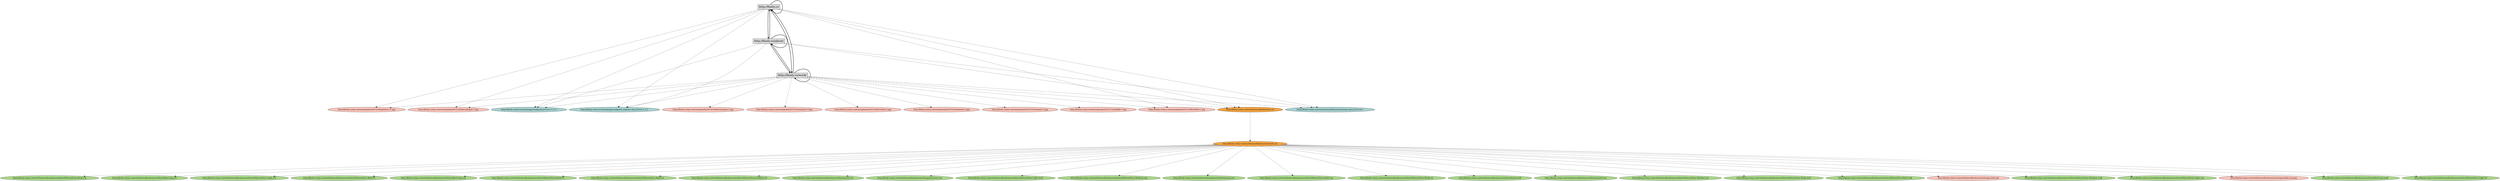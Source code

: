 digraph G {
	ranksep=3;
	ratio=auto;
	httpfinelyco->httpfinelycoabout[ style=bold ];
	httpfinelyco->httpfinelyco[ style=bold ];
	httpfinelyco->httpfinelycowork[ style=bold ];
	httpfinelyco->httpfinelycowpincludesjsjqueryjqueryjsver1113[ style=dashed ];
	httpfinelyco->httpfinelycowpincludesjsjqueryjquerymigrateminjsver121[ style=dashed ];
	httpfinelyco->httpfinelycowpcontentuploads201510ambient11jpg[ style=dashed ];
	httpfinelyco->httpfinelycowpcontentuploads201510dottedpaper1jpg[ style=dashed ];
	httpfinelyco->httpfinelycowpcontentuploads201510frostbite1jpg[ style=dashed ];
	httpfinelyco->httpfinelycowpcontentthemesfinelyassetsmainminjsver01[ style=dashed ];
	httpfinelyco->httpfinelycowpcontentthemesfinelystylecss[ style=dashed ];
	httpfinelycoabout->httpfinelyco[ style=bold ];
	httpfinelycoabout->httpfinelycowork[ style=bold ];
	httpfinelycoabout->httpfinelycoabout[ style=bold ];
	httpfinelycoabout->httpfinelycowpincludesjsjqueryjquerymigrateminjsver121[ style=dashed ];
	httpfinelycoabout->httpfinelycowpcontentthemesfinelyassetsmainminjsver01[ style=dashed ];
	httpfinelycoabout->httpfinelycowpcontentthemesfinelystylecss[ style=dashed ];
	httpfinelycoabout->httpfinelycowpincludesjsjqueryjqueryjsver1113[ style=dashed ];
	httpfinelycowork->httpfinelycowork[ style=bold ];
	httpfinelycowork->httpfinelycoabout[ style=bold ];
	httpfinelycowork->httpfinelyco[ style=bold ];
	httpfinelycowork->httpfinelycowpcontentuploads201510ambient2jpg[ style=dashed ];
	httpfinelycowork->httpfinelycowpcontentuploads201510ambient3jpg[ style=dashed ];
	httpfinelycowork->httpfinelycowpcontentuploads201511tindddle1jpg[ style=dashed ];
	httpfinelycowork->httpfinelycowpcontentuploads201510dottedpaper1jpg[ style=dashed ];
	httpfinelycowork->httpfinelycowpcontentuploads201510ambient11jpg[ style=dashed ];
	httpfinelycowork->httpfinelycowpcontentuploads201510frostbite1jpg[ style=dashed ];
	httpfinelycowork->httpfinelycowpcontentthemesfinelyassetsmainminjsver01[ style=dashed ];
	httpfinelycowork->httpfinelycowpincludesjsjqueryjqueryjsver1113[ style=dashed ];
	httpfinelycowork->httpfinelycowpcontentthemesfinelystylecss[ style=dashed ];
	httpfinelycowork->httpfinelycowpcontentuploads201510dottedpaper2jpg[ style=dashed ];
	httpfinelycowork->httpfinelycowpincludesjsjqueryjquerymigrateminjsver121[ style=dashed ];
	httpfinelycowork->httpfinelycowpcontentuploads201510ambient4jpg[ style=dashed ];
	httpfinelycowork->httpfinelycowpcontentuploads201510frostbite2jpg[ style=dashed ];
	httpfinelycowpcontentthemesfinelystylecss->httpfinelycowpcontentthemesfinelyassetsstylecss[ style=dashed ];
	httpfinelycowpcontentthemesfinelyassetsstylecss->httpfinelycowpcontentthemesfinelyassetsfontsMaisonNeueBooksvg[ style=dashed ];
	httpfinelycowpcontentthemesfinelyassetsstylecss->httpfinelycowpcontentthemesfinelyassetsfontsBauCompttf[ style=dashed ];
	httpfinelycowpcontentthemesfinelyassetsstylecss->httpfinelycowpcontentthemesfinelyassetsfontsMaisonNeueLighteot[ style=dashed ];
	httpfinelycowpcontentthemesfinelyassetsstylecss->httpfinelycowpcontentthemesfinelyassetsfontsMaisonNeueBoldttf[ style=dashed ];
	httpfinelycowpcontentthemesfinelyassetsstylecss->httpfinelycowpcontentthemesfinelyassetsfontsBauCompeot[ style=dashed ];
	httpfinelycowpcontentthemesfinelyassetsstylecss->httpfinelycowpcontentthemesfinelyassetsfontsMaisonNeueBookttf[ style=dashed ];
	httpfinelycowpcontentthemesfinelyassetsstylecss->httpfinelycowpcontentthemesfinelyassetsfontsMaisonNeueBoldeot[ style=dashed ];
	httpfinelycowpcontentthemesfinelyassetsstylecss->httpfinelycowpcontentthemesfinelyassetsfontsMaisonNeueMediumttf[ style=dashed ];
	httpfinelycowpcontentthemesfinelyassetsstylecss->httpfinelycowpcontentthemesfinelyassetsfontsmariattf[ style=dashed ];
	httpfinelycowpcontentthemesfinelyassetsstylecss->httpfinelycowpcontentthemesfinelyassetsimagesarrowssvg[ style=dashed ];
	httpfinelycowpcontentthemesfinelyassetsstylecss->httpfinelycowpcontentthemesfinelyassetsfontsMaisonNeueLightwoff[ style=dashed ];
	httpfinelycowpcontentthemesfinelyassetsstylecss->httpfinelycowpcontentthemesfinelyassetsfontsMaisonNeueMediumsvg[ style=dashed ];
	httpfinelycowpcontentthemesfinelyassetsstylecss->httpfinelycowpcontentthemesfinelyassetsfontsmariaeot[ style=dashed ];
	httpfinelycowpcontentthemesfinelyassetsstylecss->httpfinelycowpcontentthemesfinelyassetsfontsMaisonNeueBoldsvg[ style=dashed ];
	httpfinelycowpcontentthemesfinelyassetsstylecss->httpfinelycowpcontentthemesfinelyassetsfontsMaisonNeueBookeot[ style=dashed ];
	httpfinelycowpcontentthemesfinelyassetsstylecss->httpfinelycowpcontentthemesfinelyassetsfontsmariawoff[ style=dashed ];
	httpfinelycowpcontentthemesfinelyassetsstylecss->httpfinelycowpcontentthemesfinelyassetsfontsmariasvg[ style=dashed ];
	httpfinelycowpcontentthemesfinelyassetsstylecss->httpfinelycowpcontentthemesfinelyassetsfontsMaisonNeueMediumeot[ style=dashed ];
	httpfinelycowpcontentthemesfinelyassetsstylecss->httpfinelycowpcontentthemesfinelyassetsfontsMaisonNeueBookwoff[ style=dashed ];
	httpfinelycowpcontentthemesfinelyassetsstylecss->httpfinelycowpcontentthemesfinelyassetsfontsMaisonNeueBoldwoff[ style=dashed ];
	httpfinelycowpcontentthemesfinelyassetsstylecss->httpfinelycowpcontentthemesfinelyassetsimagesshiagif[ style=dashed ];
	httpfinelycowpcontentthemesfinelyassetsstylecss->httpfinelycowpcontentthemesfinelyassetsfontsMaisonNeueMediumwoff[ style=dashed ];
	httpfinelycowpcontentthemesfinelyassetsstylecss->httpfinelycowpcontentthemesfinelyassetsfontsMaisonNeueLightsvg[ style=dashed ];
	httpfinelycowpcontentthemesfinelyassetsstylecss->httpfinelycowpcontentthemesfinelyassetsimagesslidenavpng[ style=dashed ];
	httpfinelycowpcontentthemesfinelyassetsstylecss->httpfinelycowpcontentthemesfinelyassetsfontsBauCompwoff[ style=dashed ];
	httpfinelycowpcontentthemesfinelyassetsstylecss->httpfinelycowpcontentthemesfinelyassetsfontsMaisonNeueLightttf[ style=dashed ];
	httpfinelyco [ fillcolor="#DDDDDD", fontsize=20, label="http://finely.co", shape=box, style=filled ];
	httpfinelycoabout [ fillcolor="#DDDDDD", fontsize=20, label="http://finely.co/about/", shape=box, style=filled ];
	httpfinelycowork [ fillcolor="#DDDDDD", fontsize=20, label="http://finely.co/work/", shape=box, style=filled ];
	httpfinelycowpcontentthemesfinelyassetsfontsBauCompeot [ fillcolor="#A9DA88", label="http://finely.co/wp-content/themes/finely/assets/fonts/BauComp.eot", style=filled ];
	httpfinelycowpcontentthemesfinelyassetsfontsBauCompttf [ fillcolor="#A9DA88", label="http://finely.co/wp-content/themes/finely/assets/fonts/BauComp.ttf", style=filled ];
	httpfinelycowpcontentthemesfinelyassetsfontsBauCompwoff [ fillcolor="#A9DA88", label="http://finely.co/wp-content/themes/finely/assets/fonts/BauComp.woff", style=filled ];
	httpfinelycowpcontentthemesfinelyassetsfontsMaisonNeueBoldeot [ fillcolor="#A9DA88", label="http://finely.co/wp-content/themes/finely/assets/fonts/MaisonNeue-Bold.eot", style=filled ];
	httpfinelycowpcontentthemesfinelyassetsfontsMaisonNeueBoldsvg [ fillcolor="#A9DA88", label="http://finely.co/wp-content/themes/finely/assets/fonts/MaisonNeue-Bold.svg", style=filled ];
	httpfinelycowpcontentthemesfinelyassetsfontsMaisonNeueBoldttf [ fillcolor="#A9DA88", label="http://finely.co/wp-content/themes/finely/assets/fonts/MaisonNeue-Bold.ttf", style=filled ];
	httpfinelycowpcontentthemesfinelyassetsfontsMaisonNeueBoldwoff [ fillcolor="#A9DA88", label="http://finely.co/wp-content/themes/finely/assets/fonts/MaisonNeue-Bold.woff", style=filled ];
	httpfinelycowpcontentthemesfinelyassetsfontsMaisonNeueBookeot [ fillcolor="#A9DA88", label="http://finely.co/wp-content/themes/finely/assets/fonts/MaisonNeue-Book.eot", style=filled ];
	httpfinelycowpcontentthemesfinelyassetsfontsMaisonNeueBooksvg [ fillcolor="#A9DA88", label="http://finely.co/wp-content/themes/finely/assets/fonts/MaisonNeue-Book.svg", style=filled ];
	httpfinelycowpcontentthemesfinelyassetsfontsMaisonNeueBookttf [ fillcolor="#A9DA88", label="http://finely.co/wp-content/themes/finely/assets/fonts/MaisonNeue-Book.ttf", style=filled ];
	httpfinelycowpcontentthemesfinelyassetsfontsMaisonNeueBookwoff [ fillcolor="#A9DA88", label="http://finely.co/wp-content/themes/finely/assets/fonts/MaisonNeue-Book.woff", style=filled ];
	httpfinelycowpcontentthemesfinelyassetsfontsMaisonNeueLighteot [ fillcolor="#A9DA88", label="http://finely.co/wp-content/themes/finely/assets/fonts/MaisonNeue-Light.eot", style=filled ];
	httpfinelycowpcontentthemesfinelyassetsfontsMaisonNeueLightsvg [ fillcolor="#A9DA88", label="http://finely.co/wp-content/themes/finely/assets/fonts/MaisonNeue-Light.svg", style=filled ];
	httpfinelycowpcontentthemesfinelyassetsfontsMaisonNeueLightttf [ fillcolor="#A9DA88", label="http://finely.co/wp-content/themes/finely/assets/fonts/MaisonNeue-Light.ttf", style=filled ];
	httpfinelycowpcontentthemesfinelyassetsfontsMaisonNeueLightwoff [ fillcolor="#A9DA88", label="http://finely.co/wp-content/themes/finely/assets/fonts/MaisonNeue-Light.woff", style=filled ];
	httpfinelycowpcontentthemesfinelyassetsfontsMaisonNeueMediumeot [ fillcolor="#A9DA88", label="http://finely.co/wp-content/themes/finely/assets/fonts/MaisonNeue-Medium.eot", style=filled ];
	httpfinelycowpcontentthemesfinelyassetsfontsMaisonNeueMediumsvg [ fillcolor="#A9DA88", label="http://finely.co/wp-content/themes/finely/assets/fonts/MaisonNeue-Medium.svg", style=filled ];
	httpfinelycowpcontentthemesfinelyassetsfontsMaisonNeueMediumttf [ fillcolor="#A9DA88", label="http://finely.co/wp-content/themes/finely/assets/fonts/MaisonNeue-Medium.ttf", style=filled ];
	httpfinelycowpcontentthemesfinelyassetsfontsMaisonNeueMediumwoff [ fillcolor="#A9DA88", label="http://finely.co/wp-content/themes/finely/assets/fonts/MaisonNeue-Medium.woff", style=filled ];
	httpfinelycowpcontentthemesfinelyassetsfontsmariaeot [ fillcolor="#A9DA88", label="http://finely.co/wp-content/themes/finely/assets/fonts/maria.eot", style=filled ];
	httpfinelycowpcontentthemesfinelyassetsfontsmariasvg [ fillcolor="#A9DA88", label="http://finely.co/wp-content/themes/finely/assets/fonts/maria.svg", style=filled ];
	httpfinelycowpcontentthemesfinelyassetsfontsmariattf [ fillcolor="#A9DA88", label="http://finely.co/wp-content/themes/finely/assets/fonts/maria.ttf", style=filled ];
	httpfinelycowpcontentthemesfinelyassetsfontsmariawoff [ fillcolor="#A9DA88", label="http://finely.co/wp-content/themes/finely/assets/fonts/maria.woff", style=filled ];
	httpfinelycowpcontentthemesfinelyassetsimagesarrowssvg [ fillcolor="#A9DA88", label="http://finely.co/wp-content/themes/finely/assets/images/arrows.svg", style=filled ];
	httpfinelycowpcontentthemesfinelyassetsimagesshiagif [ fillcolor="#FFC6BC", label="http://finely.co/wp-content/themes/finely/assets/images/shia.gif", style=filled ];
	httpfinelycowpcontentthemesfinelyassetsimagesslidenavpng [ fillcolor="#FFC6BC", label="http://finely.co/wp-content/themes/finely/assets/images/slide-nav.png", style=filled ];
	httpfinelycowpcontentthemesfinelyassetsmainminjsver01 [ fillcolor="#A7D3D2", label="http://finely.co/wp-content/themes/finely/assets/main.min.js?ver=0.1", style=filled ];
	httpfinelycowpcontentthemesfinelyassetsstylecss [ fillcolor="#F7A541", label="http://finely.co/wp-content/themes/finely/assets/style.css", style=filled ];
	httpfinelycowpcontentthemesfinelystylecss [ fillcolor="#F7A541", label="http://finely.co/wp-content/themes/finely/style.css", style=filled ];
	httpfinelycowpcontentuploads201510ambient11jpg [ fillcolor="#FFC6BC", label="http://finely.co/wp-content/uploads/2015/10/ambient-11.jpg", style=filled ];
	httpfinelycowpcontentuploads201510ambient2jpg [ fillcolor="#FFC6BC", label="http://finely.co/wp-content/uploads/2015/10/ambient-2.jpg", style=filled ];
	httpfinelycowpcontentuploads201510ambient3jpg [ fillcolor="#FFC6BC", label="http://finely.co/wp-content/uploads/2015/10/ambient-3.jpg", style=filled ];
	httpfinelycowpcontentuploads201510ambient4jpg [ fillcolor="#FFC6BC", label="http://finely.co/wp-content/uploads/2015/10/ambient-4.jpg", style=filled ];
	httpfinelycowpcontentuploads201510dottedpaper1jpg [ fillcolor="#FFC6BC", label="http://finely.co/wp-content/uploads/2015/10/dottedpaper-1.jpg", style=filled ];
	httpfinelycowpcontentuploads201510dottedpaper2jpg [ fillcolor="#FFC6BC", label="http://finely.co/wp-content/uploads/2015/10/dotted-paper-2.jpg", style=filled ];
	httpfinelycowpcontentuploads201510frostbite1jpg [ fillcolor="#FFC6BC", label="http://finely.co/wp-content/uploads/2015/10/frostbite-1.jpg", style=filled ];
	httpfinelycowpcontentuploads201510frostbite2jpg [ fillcolor="#FFC6BC", label="http://finely.co/wp-content/uploads/2015/10/frostbite-2.jpg", style=filled ];
	httpfinelycowpcontentuploads201511tindddle1jpg [ fillcolor="#FFC6BC", label="http://finely.co/wp-content/uploads/2015/11/tindddle-1.jpg", style=filled ];
	httpfinelycowpincludesjsjqueryjqueryjsver1113 [ fillcolor="#A7D3D2", label="http://finely.co/wp-includes/js/jquery/jquery.js?ver=1.11.3", style=filled ];
	httpfinelycowpincludesjsjqueryjquerymigrateminjsver121 [ fillcolor="#A7D3D2", label="http://finely.co/wp-includes/js/jquery/jquery-migrate.min.js?ver=1.2.1", style=filled ];

}
